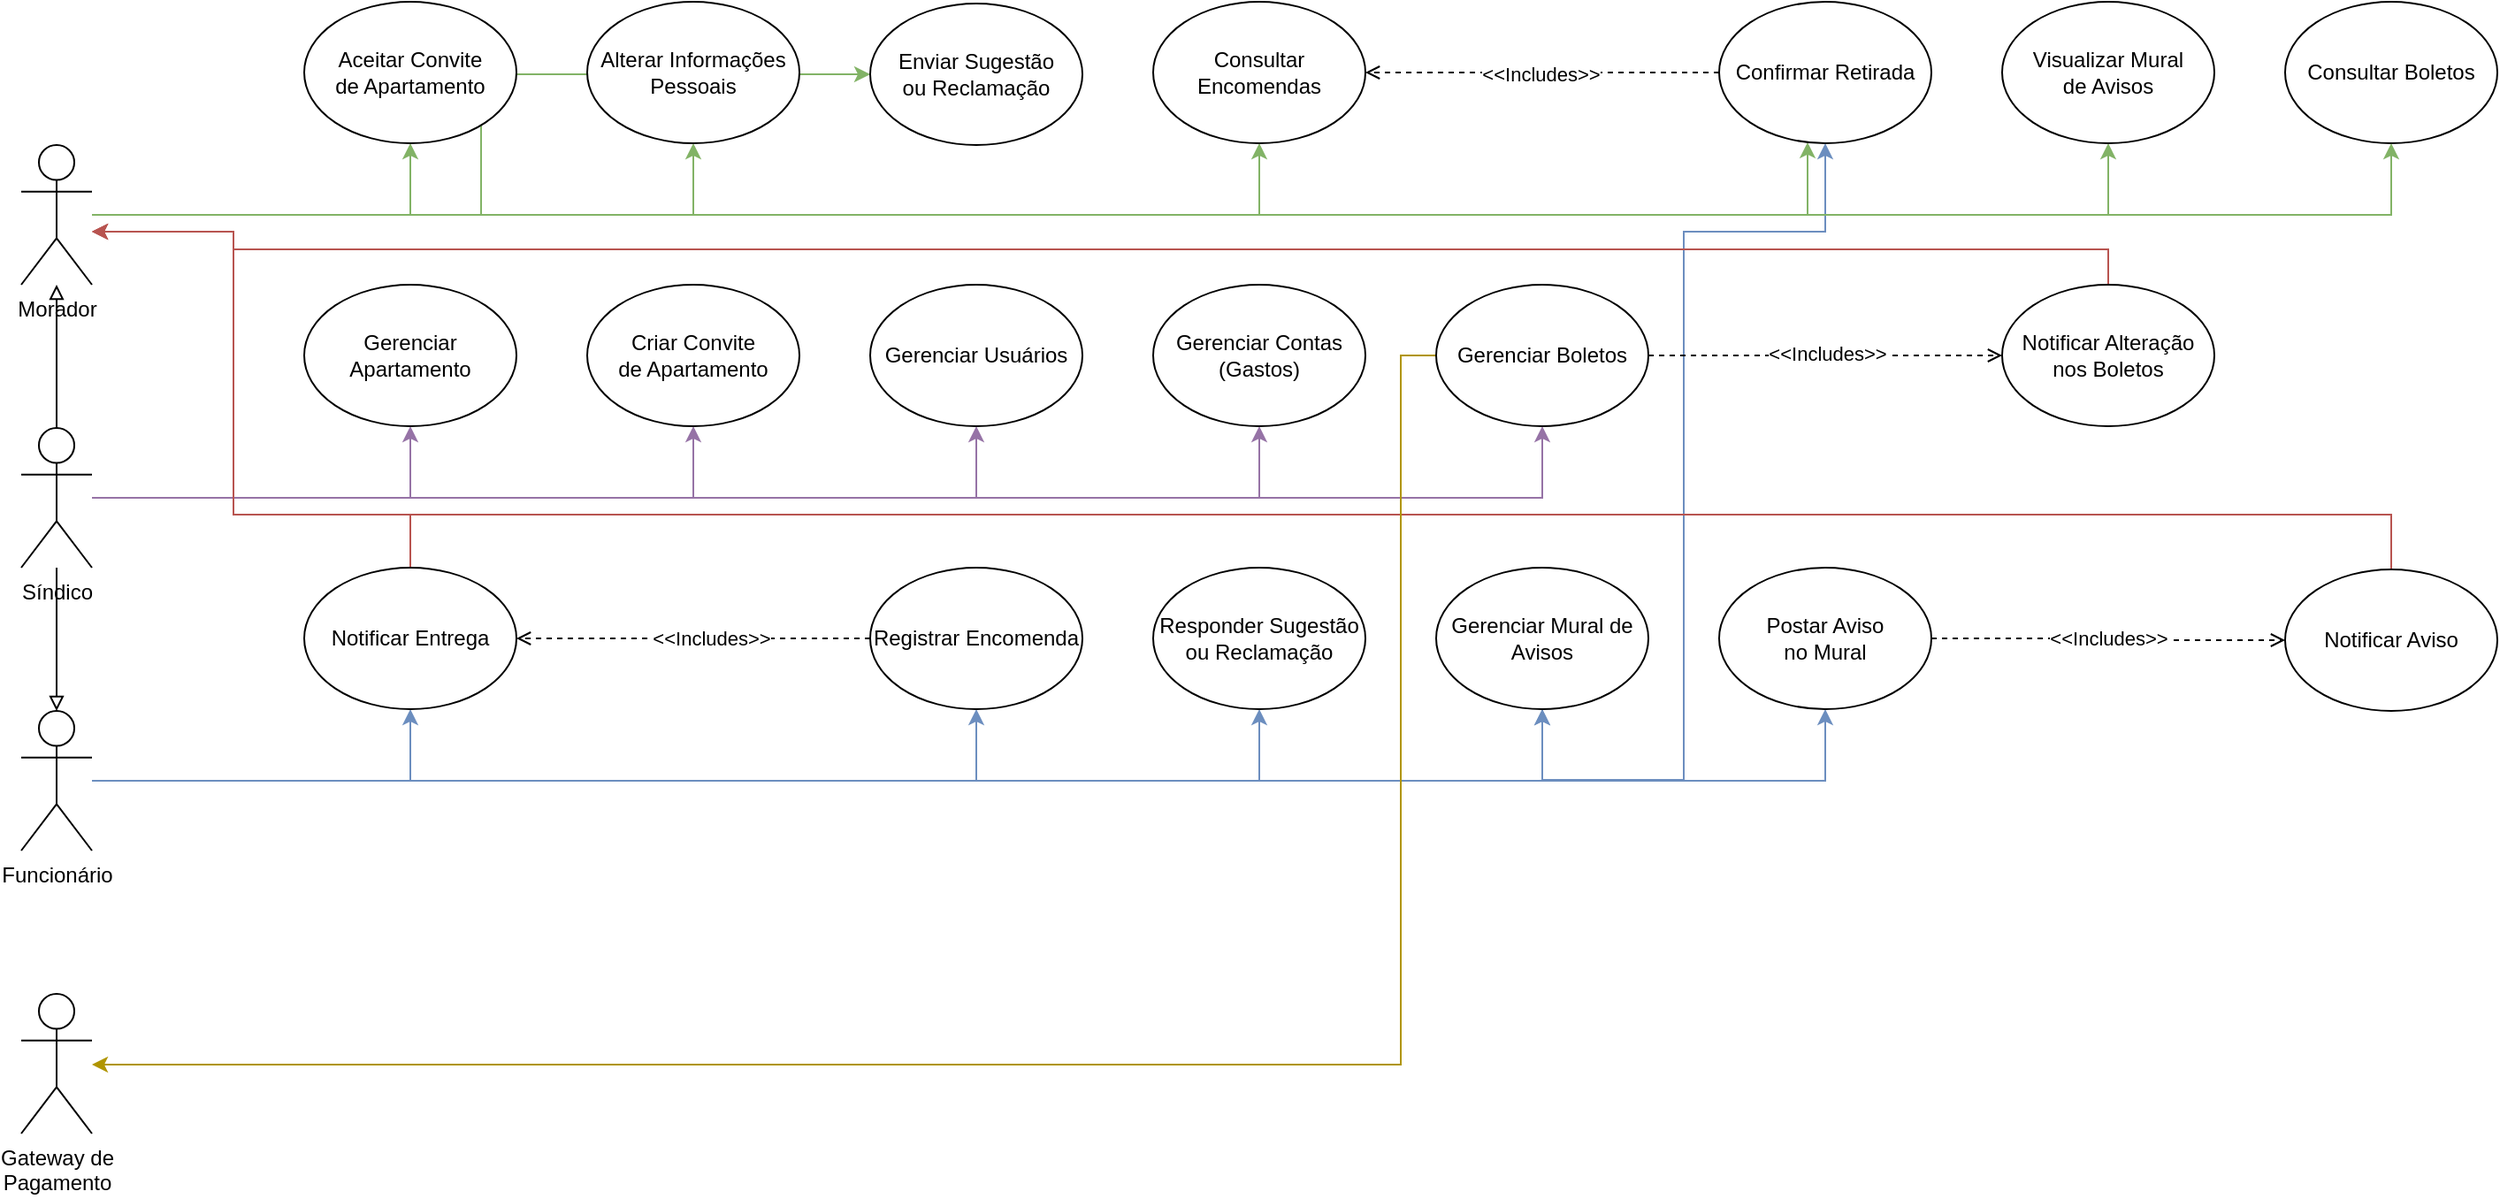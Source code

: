 <mxfile version="26.2.14">
  <diagram name="Page-1" id="zuLVGnt89NWVNDSCUZC6">
    <mxGraphModel dx="1455" dy="564" grid="1" gridSize="10" guides="1" tooltips="1" connect="1" arrows="1" fold="1" page="1" pageScale="1" pageWidth="1480" pageHeight="600" math="0" shadow="0">
      <root>
        <mxCell id="0" />
        <mxCell id="1" parent="0" />
        <mxCell id="qTvGbwnXBtMHC5gpHW07-14" style="edgeStyle=orthogonalEdgeStyle;rounded=0;orthogonalLoop=1;jettySize=auto;html=1;fillColor=#d5e8d4;strokeColor=#82b366;" parent="1" source="rDHHi_TD0cqusaaZg70z-161" target="ep7QZUt-c71aHGu1WVSc-7" edge="1">
          <mxGeometry relative="1" as="geometry" />
        </mxCell>
        <mxCell id="qTvGbwnXBtMHC5gpHW07-18" style="edgeStyle=orthogonalEdgeStyle;rounded=0;orthogonalLoop=1;jettySize=auto;html=1;fillColor=#d5e8d4;strokeColor=#82b366;" parent="1" source="rDHHi_TD0cqusaaZg70z-161" target="PcseFAsvbBpZ7DcTTn1L-3" edge="1">
          <mxGeometry relative="1" as="geometry" />
        </mxCell>
        <mxCell id="qTvGbwnXBtMHC5gpHW07-19" style="edgeStyle=orthogonalEdgeStyle;rounded=0;orthogonalLoop=1;jettySize=auto;html=1;fillColor=#d5e8d4;strokeColor=#82b366;" parent="1" source="rDHHi_TD0cqusaaZg70z-161" target="rDHHi_TD0cqusaaZg70z-257" edge="1">
          <mxGeometry relative="1" as="geometry" />
        </mxCell>
        <mxCell id="qTvGbwnXBtMHC5gpHW07-31" style="edgeStyle=orthogonalEdgeStyle;rounded=0;orthogonalLoop=1;jettySize=auto;html=1;fillColor=#d5e8d4;strokeColor=#82b366;" parent="1" source="rDHHi_TD0cqusaaZg70z-161" target="rDHHi_TD0cqusaaZg70z-227" edge="1">
          <mxGeometry relative="1" as="geometry" />
        </mxCell>
        <mxCell id="qTvGbwnXBtMHC5gpHW07-32" style="edgeStyle=orthogonalEdgeStyle;rounded=0;orthogonalLoop=1;jettySize=auto;html=1;fillColor=#d5e8d4;strokeColor=#82b366;" parent="1" source="rDHHi_TD0cqusaaZg70z-161" target="rDHHi_TD0cqusaaZg70z-232" edge="1">
          <mxGeometry relative="1" as="geometry">
            <Array as="points">
              <mxPoint x="1050" y="160" />
            </Array>
          </mxGeometry>
        </mxCell>
        <mxCell id="qTvGbwnXBtMHC5gpHW07-38" style="edgeStyle=orthogonalEdgeStyle;rounded=0;orthogonalLoop=1;jettySize=auto;html=1;fillColor=#d5e8d4;strokeColor=#82b366;" parent="1" source="rDHHi_TD0cqusaaZg70z-161" target="qTvGbwnXBtMHC5gpHW07-37" edge="1">
          <mxGeometry relative="1" as="geometry" />
        </mxCell>
        <mxCell id="rDHHi_TD0cqusaaZg70z-161" value="Morador" style="shape=umlActor;verticalLabelPosition=bottom;verticalAlign=top;html=1;outlineConnect=0;" parent="1" vertex="1">
          <mxGeometry x="40" y="121" width="40" height="79" as="geometry" />
        </mxCell>
        <mxCell id="rDHHi_TD0cqusaaZg70z-172" style="edgeStyle=orthogonalEdgeStyle;rounded=0;orthogonalLoop=1;jettySize=auto;html=1;endArrow=block;endFill=0;" parent="1" source="rDHHi_TD0cqusaaZg70z-162" target="rDHHi_TD0cqusaaZg70z-161" edge="1">
          <mxGeometry relative="1" as="geometry" />
        </mxCell>
        <mxCell id="qTvGbwnXBtMHC5gpHW07-15" style="edgeStyle=orthogonalEdgeStyle;rounded=0;orthogonalLoop=1;jettySize=auto;html=1;fillColor=#e1d5e7;strokeColor=#9673a6;" parent="1" source="rDHHi_TD0cqusaaZg70z-162" target="ep7QZUt-c71aHGu1WVSc-6" edge="1">
          <mxGeometry relative="1" as="geometry" />
        </mxCell>
        <mxCell id="qTvGbwnXBtMHC5gpHW07-20" style="edgeStyle=orthogonalEdgeStyle;rounded=0;orthogonalLoop=1;jettySize=auto;html=1;fillColor=#e1d5e7;strokeColor=#9673a6;" parent="1" source="rDHHi_TD0cqusaaZg70z-162" target="ep7QZUt-c71aHGu1WVSc-8" edge="1">
          <mxGeometry relative="1" as="geometry" />
        </mxCell>
        <mxCell id="qTvGbwnXBtMHC5gpHW07-21" style="edgeStyle=orthogonalEdgeStyle;rounded=0;orthogonalLoop=1;jettySize=auto;html=1;fillColor=#e1d5e7;strokeColor=#9673a6;" parent="1" source="rDHHi_TD0cqusaaZg70z-162" target="PcseFAsvbBpZ7DcTTn1L-2" edge="1">
          <mxGeometry relative="1" as="geometry" />
        </mxCell>
        <mxCell id="qTvGbwnXBtMHC5gpHW07-27" style="edgeStyle=orthogonalEdgeStyle;rounded=0;orthogonalLoop=1;jettySize=auto;html=1;fillColor=#e1d5e7;strokeColor=#9673a6;" parent="1" source="rDHHi_TD0cqusaaZg70z-162" target="qTvGbwnXBtMHC5gpHW07-26" edge="1">
          <mxGeometry relative="1" as="geometry" />
        </mxCell>
        <mxCell id="Tun0cHKZSHRLmtS34HvF-5" style="edgeStyle=orthogonalEdgeStyle;rounded=0;orthogonalLoop=1;jettySize=auto;html=1;fillColor=#6a00ff;strokeColor=light-dark(#9673A6,#9577A3);" edge="1" parent="1" source="rDHHi_TD0cqusaaZg70z-162" target="Tun0cHKZSHRLmtS34HvF-1">
          <mxGeometry relative="1" as="geometry" />
        </mxCell>
        <mxCell id="rDHHi_TD0cqusaaZg70z-162" value="Sí&lt;span style=&quot;background-color: transparent; color: light-dark(rgb(0, 0, 0), rgb(255, 255, 255));&quot;&gt;ndico&lt;/span&gt;" style="shape=umlActor;verticalLabelPosition=bottom;verticalAlign=top;html=1;outlineConnect=0;" parent="1" vertex="1">
          <mxGeometry x="40" y="281" width="40" height="79" as="geometry" />
        </mxCell>
        <mxCell id="qTvGbwnXBtMHC5gpHW07-16" style="edgeStyle=orthogonalEdgeStyle;rounded=0;orthogonalLoop=1;jettySize=auto;html=1;fillColor=#dae8fc;strokeColor=#6c8ebf;" parent="1" source="rDHHi_TD0cqusaaZg70z-216" target="rDHHi_TD0cqusaaZg70z-258" edge="1">
          <mxGeometry relative="1" as="geometry" />
        </mxCell>
        <mxCell id="qTvGbwnXBtMHC5gpHW07-23" style="edgeStyle=orthogonalEdgeStyle;rounded=0;orthogonalLoop=1;jettySize=auto;html=1;fillColor=#dae8fc;strokeColor=#6c8ebf;" parent="1" source="rDHHi_TD0cqusaaZg70z-216" target="rDHHi_TD0cqusaaZg70z-229" edge="1">
          <mxGeometry relative="1" as="geometry" />
        </mxCell>
        <mxCell id="qTvGbwnXBtMHC5gpHW07-24" style="edgeStyle=orthogonalEdgeStyle;rounded=0;orthogonalLoop=1;jettySize=auto;html=1;fillColor=#dae8fc;strokeColor=#6c8ebf;" parent="1" source="rDHHi_TD0cqusaaZg70z-216" target="rDHHi_TD0cqusaaZg70z-228" edge="1">
          <mxGeometry relative="1" as="geometry" />
        </mxCell>
        <mxCell id="qTvGbwnXBtMHC5gpHW07-34" style="edgeStyle=orthogonalEdgeStyle;rounded=0;orthogonalLoop=1;jettySize=auto;html=1;fillColor=#dae8fc;strokeColor=#6c8ebf;" parent="1" source="qTvGbwnXBtMHC5gpHW07-35" target="rDHHi_TD0cqusaaZg70z-232" edge="1">
          <mxGeometry relative="1" as="geometry">
            <Array as="points">
              <mxPoint x="900" y="480" />
              <mxPoint x="980" y="480" />
              <mxPoint x="980" y="170" />
              <mxPoint x="1060" y="170" />
            </Array>
          </mxGeometry>
        </mxCell>
        <mxCell id="qTvGbwnXBtMHC5gpHW07-36" style="edgeStyle=orthogonalEdgeStyle;rounded=0;orthogonalLoop=1;jettySize=auto;html=1;fillColor=#dae8fc;strokeColor=#6c8ebf;" parent="1" source="rDHHi_TD0cqusaaZg70z-216" target="qTvGbwnXBtMHC5gpHW07-35" edge="1">
          <mxGeometry relative="1" as="geometry" />
        </mxCell>
        <mxCell id="qTvGbwnXBtMHC5gpHW07-48" style="edgeStyle=orthogonalEdgeStyle;rounded=0;orthogonalLoop=1;jettySize=auto;html=1;fillColor=#dae8fc;strokeColor=#6c8ebf;" parent="1" source="rDHHi_TD0cqusaaZg70z-216" target="qTvGbwnXBtMHC5gpHW07-47" edge="1">
          <mxGeometry relative="1" as="geometry" />
        </mxCell>
        <mxCell id="rDHHi_TD0cqusaaZg70z-216" value="Funcionário" style="shape=umlActor;verticalLabelPosition=bottom;verticalAlign=top;html=1;outlineConnect=0;" parent="1" vertex="1">
          <mxGeometry x="40" y="441" width="40" height="79" as="geometry" />
        </mxCell>
        <mxCell id="rDHHi_TD0cqusaaZg70z-257" value="Enviar Sugestão&lt;div&gt;ou Reclamação&lt;/div&gt;" style="ellipse;whiteSpace=wrap;html=1;" parent="1" vertex="1">
          <mxGeometry x="520" y="41" width="120" height="80" as="geometry" />
        </mxCell>
        <mxCell id="rDHHi_TD0cqusaaZg70z-258" value="Responder Sugestão ou Reclamação" style="ellipse;whiteSpace=wrap;html=1;" parent="1" vertex="1">
          <mxGeometry x="680" y="360" width="120" height="80" as="geometry" />
        </mxCell>
        <mxCell id="PcseFAsvbBpZ7DcTTn1L-3" value="Alterar Informações Pessoais" style="ellipse;whiteSpace=wrap;html=1;" parent="1" vertex="1">
          <mxGeometry x="360" y="40" width="120" height="80" as="geometry" />
        </mxCell>
        <mxCell id="PcseFAsvbBpZ7DcTTn1L-2" value="Gerenciar Usuários" style="ellipse;whiteSpace=wrap;html=1;" parent="1" vertex="1">
          <mxGeometry x="520" y="200" width="120" height="80" as="geometry" />
        </mxCell>
        <mxCell id="ep7QZUt-c71aHGu1WVSc-6" value="Gerenciar Apartamento" style="ellipse;whiteSpace=wrap;html=1;" parent="1" vertex="1">
          <mxGeometry x="200" y="200" width="120" height="80" as="geometry" />
        </mxCell>
        <mxCell id="ep7QZUt-c71aHGu1WVSc-7" value="Aceitar Convite&lt;div&gt;de Apartamento&lt;/div&gt;" style="ellipse;whiteSpace=wrap;html=1;" parent="1" vertex="1">
          <mxGeometry x="200" y="40" width="120" height="80" as="geometry" />
        </mxCell>
        <mxCell id="ep7QZUt-c71aHGu1WVSc-8" value="Criar Convite&lt;div&gt;de Apartamento&lt;/div&gt;" style="ellipse;whiteSpace=wrap;html=1;" parent="1" vertex="1">
          <mxGeometry x="360" y="200" width="120" height="80" as="geometry" />
        </mxCell>
        <mxCell id="qTvGbwnXBtMHC5gpHW07-17" style="edgeStyle=orthogonalEdgeStyle;rounded=0;orthogonalLoop=1;jettySize=auto;html=1;endArrow=block;endFill=0;" parent="1" source="rDHHi_TD0cqusaaZg70z-162" target="rDHHi_TD0cqusaaZg70z-216" edge="1">
          <mxGeometry relative="1" as="geometry">
            <mxPoint x="70" y="260" as="sourcePoint" />
            <mxPoint x="70" y="210" as="targetPoint" />
            <Array as="points" />
          </mxGeometry>
        </mxCell>
        <mxCell id="rDHHi_TD0cqusaaZg70z-227" value="Consultar Encomendas" style="ellipse;whiteSpace=wrap;html=1;" parent="1" vertex="1">
          <mxGeometry x="680" y="40" width="120" height="80" as="geometry" />
        </mxCell>
        <mxCell id="rDHHi_TD0cqusaaZg70z-233" style="edgeStyle=orthogonalEdgeStyle;rounded=0;orthogonalLoop=1;jettySize=auto;html=1;endArrow=open;endFill=0;dashed=1;" parent="1" source="rDHHi_TD0cqusaaZg70z-232" target="rDHHi_TD0cqusaaZg70z-227" edge="1">
          <mxGeometry relative="1" as="geometry">
            <Array as="points">
              <mxPoint x="750" y="80" />
              <mxPoint x="750" y="80" />
            </Array>
          </mxGeometry>
        </mxCell>
        <mxCell id="rDHHi_TD0cqusaaZg70z-234" value="&amp;lt;&amp;lt;Includes&amp;gt;&amp;gt;" style="edgeLabel;html=1;align=center;verticalAlign=middle;resizable=0;points=[];" parent="rDHHi_TD0cqusaaZg70z-233" vertex="1" connectable="0">
          <mxGeometry x="0.01" y="1" relative="1" as="geometry">
            <mxPoint as="offset" />
          </mxGeometry>
        </mxCell>
        <mxCell id="rDHHi_TD0cqusaaZg70z-232" value="Confirmar Retirada" style="ellipse;whiteSpace=wrap;html=1;" parent="1" vertex="1">
          <mxGeometry x="1000" y="40" width="120" height="80" as="geometry" />
        </mxCell>
        <mxCell id="rDHHi_TD0cqusaaZg70z-228" value="Registrar Encomenda" style="ellipse;whiteSpace=wrap;html=1;" parent="1" vertex="1">
          <mxGeometry x="520" y="360" width="120" height="80" as="geometry" />
        </mxCell>
        <mxCell id="rDHHi_TD0cqusaaZg70z-230" style="edgeStyle=orthogonalEdgeStyle;rounded=0;orthogonalLoop=1;jettySize=auto;html=1;endArrow=open;endFill=0;dashed=1;" parent="1" source="rDHHi_TD0cqusaaZg70z-228" target="rDHHi_TD0cqusaaZg70z-229" edge="1">
          <mxGeometry relative="1" as="geometry">
            <mxPoint x="210" y="1030" as="targetPoint" />
          </mxGeometry>
        </mxCell>
        <mxCell id="rDHHi_TD0cqusaaZg70z-231" value="&amp;lt;&amp;lt;Includes&amp;gt;&amp;gt;" style="edgeLabel;html=1;align=center;verticalAlign=middle;resizable=0;points=[];" parent="rDHHi_TD0cqusaaZg70z-230" vertex="1" connectable="0">
          <mxGeometry x="-0.194" y="-1" relative="1" as="geometry">
            <mxPoint x="-10" y="1" as="offset" />
          </mxGeometry>
        </mxCell>
        <mxCell id="qTvGbwnXBtMHC5gpHW07-25" style="edgeStyle=orthogonalEdgeStyle;rounded=0;orthogonalLoop=1;jettySize=auto;html=1;fillColor=#f8cecc;strokeColor=#b85450;" parent="1" source="rDHHi_TD0cqusaaZg70z-229" target="rDHHi_TD0cqusaaZg70z-161" edge="1">
          <mxGeometry relative="1" as="geometry">
            <Array as="points">
              <mxPoint x="260" y="330" />
              <mxPoint x="160" y="330" />
              <mxPoint x="160" y="170" />
            </Array>
          </mxGeometry>
        </mxCell>
        <mxCell id="rDHHi_TD0cqusaaZg70z-229" value="Notificar Entrega" style="ellipse;whiteSpace=wrap;html=1;" parent="1" vertex="1">
          <mxGeometry x="200" y="360" width="120" height="80" as="geometry" />
        </mxCell>
        <mxCell id="qTvGbwnXBtMHC5gpHW07-26" value="Gerenciar Contas (Gastos)" style="ellipse;whiteSpace=wrap;html=1;" parent="1" vertex="1">
          <mxGeometry x="680" y="200" width="120" height="80" as="geometry" />
        </mxCell>
        <mxCell id="qTvGbwnXBtMHC5gpHW07-37" value="Visualizar Mural&lt;div&gt;de Avisos&lt;/div&gt;" style="ellipse;whiteSpace=wrap;html=1;" parent="1" vertex="1">
          <mxGeometry x="1160" y="40" width="120" height="80" as="geometry" />
        </mxCell>
        <mxCell id="qTvGbwnXBtMHC5gpHW07-45" style="edgeStyle=orthogonalEdgeStyle;rounded=0;orthogonalLoop=1;jettySize=auto;html=1;fillColor=#f8cecc;strokeColor=#b85450;" parent="1" source="qTvGbwnXBtMHC5gpHW07-40" target="rDHHi_TD0cqusaaZg70z-161" edge="1">
          <mxGeometry relative="1" as="geometry">
            <Array as="points">
              <mxPoint x="1380" y="330" />
              <mxPoint x="160" y="330" />
              <mxPoint x="160" y="170" />
            </Array>
          </mxGeometry>
        </mxCell>
        <mxCell id="qTvGbwnXBtMHC5gpHW07-40" value="Notificar Aviso" style="ellipse;whiteSpace=wrap;html=1;" parent="1" vertex="1">
          <mxGeometry x="1320" y="361" width="120" height="80" as="geometry" />
        </mxCell>
        <mxCell id="qTvGbwnXBtMHC5gpHW07-44" value="" style="edgeStyle=orthogonalEdgeStyle;rounded=0;orthogonalLoop=1;jettySize=auto;html=1;fillColor=#dae8fc;strokeColor=#6c8ebf;" parent="1" source="rDHHi_TD0cqusaaZg70z-216" target="qTvGbwnXBtMHC5gpHW07-35" edge="1">
          <mxGeometry relative="1" as="geometry">
            <mxPoint x="80" y="480" as="sourcePoint" />
            <mxPoint x="1070" y="119" as="targetPoint" />
            <Array as="points" />
          </mxGeometry>
        </mxCell>
        <mxCell id="qTvGbwnXBtMHC5gpHW07-35" value="Gerenciar Mural de Avisos" style="ellipse;whiteSpace=wrap;html=1;" parent="1" vertex="1">
          <mxGeometry x="840" y="360" width="120" height="80" as="geometry" />
        </mxCell>
        <mxCell id="qTvGbwnXBtMHC5gpHW07-49" style="edgeStyle=orthogonalEdgeStyle;rounded=0;orthogonalLoop=1;jettySize=auto;html=1;endArrow=open;endFill=0;dashed=1;" parent="1" source="qTvGbwnXBtMHC5gpHW07-47" target="qTvGbwnXBtMHC5gpHW07-40" edge="1">
          <mxGeometry relative="1" as="geometry" />
        </mxCell>
        <mxCell id="qTvGbwnXBtMHC5gpHW07-50" value="&amp;lt;&amp;lt;Includes&amp;gt;&amp;gt;" style="edgeLabel;html=1;align=center;verticalAlign=middle;resizable=0;points=[];" parent="qTvGbwnXBtMHC5gpHW07-49" vertex="1" connectable="0">
          <mxGeometry x="-0.452" y="2" relative="1" as="geometry">
            <mxPoint x="45" y="2" as="offset" />
          </mxGeometry>
        </mxCell>
        <mxCell id="qTvGbwnXBtMHC5gpHW07-47" value="Postar Aviso&lt;div&gt;no Mural&lt;/div&gt;" style="ellipse;whiteSpace=wrap;html=1;" parent="1" vertex="1">
          <mxGeometry x="1000" y="360" width="120" height="80" as="geometry" />
        </mxCell>
        <mxCell id="Tun0cHKZSHRLmtS34HvF-18" style="edgeStyle=orthogonalEdgeStyle;rounded=0;orthogonalLoop=1;jettySize=auto;html=1;fillColor=#e3c800;strokeColor=#B09500;" edge="1" parent="1" source="Tun0cHKZSHRLmtS34HvF-1" target="Tun0cHKZSHRLmtS34HvF-15">
          <mxGeometry relative="1" as="geometry">
            <Array as="points">
              <mxPoint x="820" y="240" />
              <mxPoint x="820" y="641" />
            </Array>
          </mxGeometry>
        </mxCell>
        <mxCell id="Tun0cHKZSHRLmtS34HvF-1" value="Gerenciar Boletos" style="ellipse;whiteSpace=wrap;html=1;" vertex="1" parent="1">
          <mxGeometry x="840" y="200" width="120" height="80" as="geometry" />
        </mxCell>
        <mxCell id="Tun0cHKZSHRLmtS34HvF-7" style="edgeStyle=orthogonalEdgeStyle;rounded=0;orthogonalLoop=1;jettySize=auto;html=1;fillColor=#a20025;strokeColor=#B85450;" edge="1" parent="1" source="Tun0cHKZSHRLmtS34HvF-6" target="rDHHi_TD0cqusaaZg70z-161">
          <mxGeometry relative="1" as="geometry">
            <Array as="points">
              <mxPoint x="1220" y="180" />
              <mxPoint x="160" y="180" />
              <mxPoint x="160" y="170" />
            </Array>
          </mxGeometry>
        </mxCell>
        <mxCell id="Tun0cHKZSHRLmtS34HvF-6" value="Notificar Alteração&lt;div&gt;nos Boletos&lt;/div&gt;" style="ellipse;whiteSpace=wrap;html=1;" vertex="1" parent="1">
          <mxGeometry x="1160" y="200" width="120" height="80" as="geometry" />
        </mxCell>
        <mxCell id="Tun0cHKZSHRLmtS34HvF-13" style="edgeStyle=orthogonalEdgeStyle;rounded=0;orthogonalLoop=1;jettySize=auto;html=1;endArrow=open;endFill=0;dashed=1;" edge="1" parent="1" source="Tun0cHKZSHRLmtS34HvF-1" target="Tun0cHKZSHRLmtS34HvF-6">
          <mxGeometry relative="1" as="geometry">
            <Array as="points" />
            <mxPoint x="1120" y="250" as="sourcePoint" />
            <mxPoint x="920" y="250" as="targetPoint" />
          </mxGeometry>
        </mxCell>
        <mxCell id="Tun0cHKZSHRLmtS34HvF-14" value="&amp;lt;&amp;lt;Includes&amp;gt;&amp;gt;" style="edgeLabel;html=1;align=center;verticalAlign=middle;resizable=0;points=[];" vertex="1" connectable="0" parent="Tun0cHKZSHRLmtS34HvF-13">
          <mxGeometry x="0.01" y="1" relative="1" as="geometry">
            <mxPoint as="offset" />
          </mxGeometry>
        </mxCell>
        <mxCell id="Tun0cHKZSHRLmtS34HvF-15" value="Gateway de&lt;div&gt;Pagamento&lt;/div&gt;" style="shape=umlActor;verticalLabelPosition=bottom;verticalAlign=top;html=1;outlineConnect=0;" vertex="1" parent="1">
          <mxGeometry x="40" y="601" width="40" height="79" as="geometry" />
        </mxCell>
        <mxCell id="Tun0cHKZSHRLmtS34HvF-19" value="Consultar Boletos" style="ellipse;whiteSpace=wrap;html=1;" vertex="1" parent="1">
          <mxGeometry x="1320" y="40" width="120" height="80" as="geometry" />
        </mxCell>
        <mxCell id="Tun0cHKZSHRLmtS34HvF-21" style="edgeStyle=orthogonalEdgeStyle;rounded=0;orthogonalLoop=1;jettySize=auto;html=1;fillColor=#d5e8d4;strokeColor=#82b366;" edge="1" parent="1" source="rDHHi_TD0cqusaaZg70z-161" target="Tun0cHKZSHRLmtS34HvF-19">
          <mxGeometry relative="1" as="geometry" />
        </mxCell>
      </root>
    </mxGraphModel>
  </diagram>
</mxfile>
